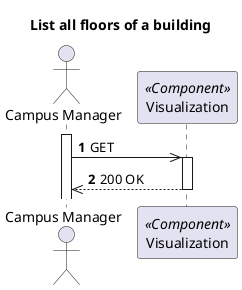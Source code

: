 @startuml
'https://plantuml.com/sequence-diagram

autonumber

skinparam packageStyle rect

title List all floors of a building

actor "Campus Manager" as CM
participant "Visualization" as MD <<Component>>

activate CM
CM->> MD : GET

activate MD
CM<<-- MD : 200 OK
deactivate MD
@enduml
